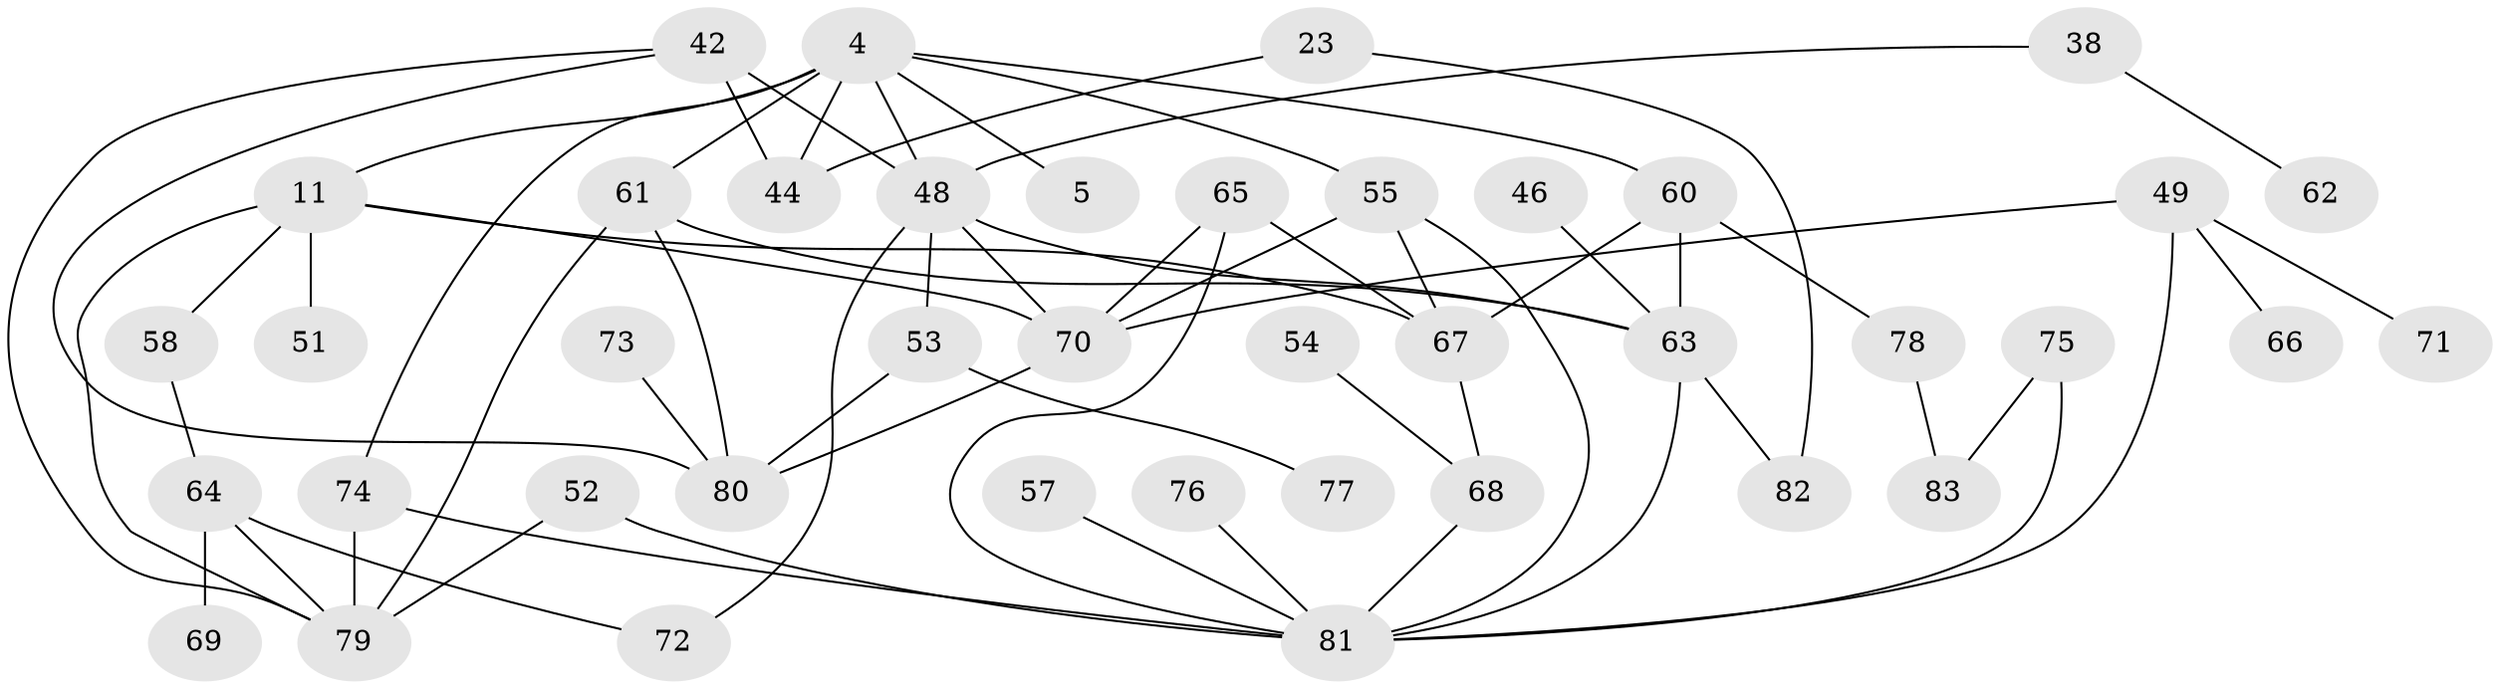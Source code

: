 // original degree distribution, {5: 0.08433734939759036, 7: 0.04819277108433735, 3: 0.24096385542168675, 1: 0.1566265060240964, 6: 0.03614457831325301, 4: 0.07228915662650602, 2: 0.3614457831325301}
// Generated by graph-tools (version 1.1) at 2025/42/03/09/25 04:42:30]
// undirected, 41 vertices, 64 edges
graph export_dot {
graph [start="1"]
  node [color=gray90,style=filled];
  4 [super="+2"];
  5;
  11;
  23;
  38;
  42 [super="+15"];
  44 [super="+19"];
  46;
  48 [super="+18+22+20"];
  49;
  51;
  52;
  53 [super="+43"];
  54;
  55 [super="+32+45"];
  57;
  58;
  60 [super="+33"];
  61 [super="+1+59+37"];
  62;
  63 [super="+39+24"];
  64 [super="+50+28"];
  65 [super="+40"];
  66;
  67 [super="+17"];
  68 [super="+35"];
  69;
  70 [super="+29"];
  71;
  72;
  73;
  74 [super="+10"];
  75;
  76;
  77;
  78;
  79 [super="+56+26"];
  80 [super="+30+31"];
  81 [super="+27+14+47"];
  82;
  83;
  4 -- 11;
  4 -- 48 [weight=2];
  4 -- 44 [weight=2];
  4 -- 5;
  4 -- 61 [weight=3];
  4 -- 74;
  4 -- 60;
  4 -- 55;
  11 -- 51;
  11 -- 58;
  11 -- 70 [weight=2];
  11 -- 79;
  11 -- 67;
  23 -- 82;
  23 -- 44;
  38 -- 62;
  38 -- 48;
  42 -- 44 [weight=2];
  42 -- 48 [weight=2];
  42 -- 79;
  42 -- 80;
  46 -- 63;
  48 -- 70;
  48 -- 72;
  48 -- 53;
  48 -- 63 [weight=3];
  49 -- 66;
  49 -- 71;
  49 -- 70;
  49 -- 81;
  52 -- 81;
  52 -- 79;
  53 -- 80;
  53 -- 77;
  54 -- 68;
  55 -- 67;
  55 -- 70;
  55 -- 81;
  57 -- 81;
  58 -- 64;
  60 -- 78;
  60 -- 67;
  60 -- 63;
  61 -- 79 [weight=3];
  61 -- 80;
  61 -- 63 [weight=2];
  63 -- 81;
  63 -- 82;
  64 -- 69;
  64 -- 79 [weight=2];
  64 -- 72;
  65 -- 81;
  65 -- 67;
  65 -- 70;
  67 -- 68;
  68 -- 81;
  70 -- 80;
  73 -- 80;
  74 -- 79;
  74 -- 81;
  75 -- 83;
  75 -- 81;
  76 -- 81;
  78 -- 83;
}
